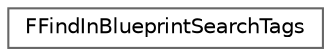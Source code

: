 digraph "Graphical Class Hierarchy"
{
 // INTERACTIVE_SVG=YES
 // LATEX_PDF_SIZE
  bgcolor="transparent";
  edge [fontname=Helvetica,fontsize=10,labelfontname=Helvetica,labelfontsize=10];
  node [fontname=Helvetica,fontsize=10,shape=box,height=0.2,width=0.4];
  rankdir="LR";
  Node0 [id="Node000000",label="FFindInBlueprintSearchTags",height=0.2,width=0.4,color="grey40", fillcolor="white", style="filled",URL="$d6/dbf/structFFindInBlueprintSearchTags.html",tooltip="Const values for Find-in-Blueprints to tag searchable data."];
}
